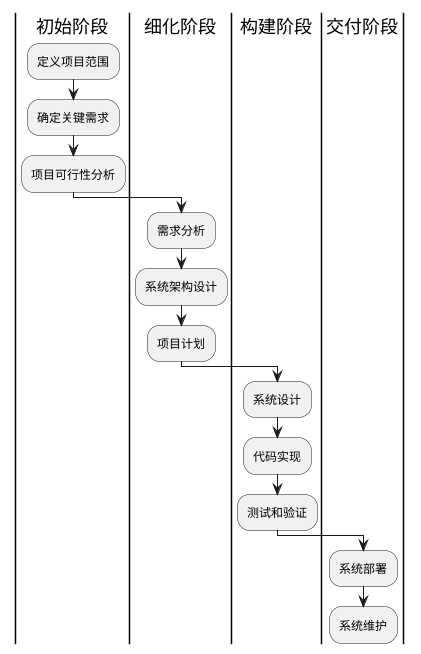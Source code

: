 @startuml
|初始阶段|
:定义项目范围;
:确定关键需求;
:项目可行性分析;

|细化阶段|
:需求分析;
:系统架构设计;
:项目计划;

|构建阶段|
:系统设计;
:代码实现;
:测试和验证;

|交付阶段|
:系统部署;
:系统维护;
@enduml
